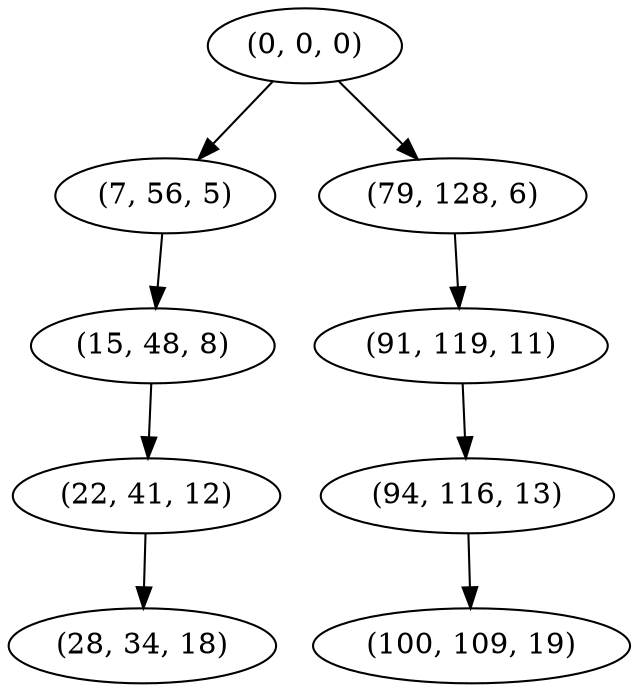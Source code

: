 digraph tree {
    "(0, 0, 0)";
    "(7, 56, 5)";
    "(15, 48, 8)";
    "(22, 41, 12)";
    "(28, 34, 18)";
    "(79, 128, 6)";
    "(91, 119, 11)";
    "(94, 116, 13)";
    "(100, 109, 19)";
    "(0, 0, 0)" -> "(7, 56, 5)";
    "(0, 0, 0)" -> "(79, 128, 6)";
    "(7, 56, 5)" -> "(15, 48, 8)";
    "(15, 48, 8)" -> "(22, 41, 12)";
    "(22, 41, 12)" -> "(28, 34, 18)";
    "(79, 128, 6)" -> "(91, 119, 11)";
    "(91, 119, 11)" -> "(94, 116, 13)";
    "(94, 116, 13)" -> "(100, 109, 19)";
}
